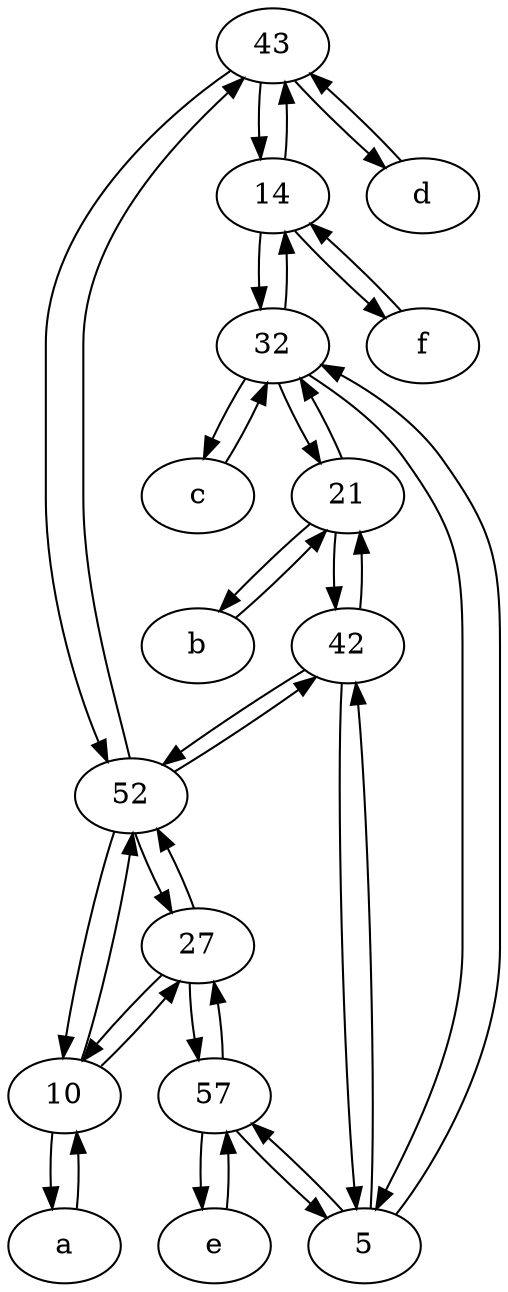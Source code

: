 digraph  {
	43;
	14;
	57;
	10;
	a [pos="40,10!"];
	52;
	32;
	27;
	b [pos="50,20!"];
	5;
	e [pos="30,50!"];
	42;
	d [pos="20,30!"];
	c [pos="20,10!"];
	f [pos="15,45!"];
	21;
	32 -> c;
	27 -> 10;
	21 -> 42;
	52 -> 43;
	42 -> 5;
	52 -> 27;
	32 -> 21;
	14 -> f;
	42 -> 52;
	52 -> 42;
	14 -> 43;
	5 -> 32;
	e -> 57;
	10 -> 52;
	d -> 43;
	43 -> 52;
	5 -> 42;
	5 -> 57;
	b -> 21;
	27 -> 57;
	43 -> d;
	42 -> 21;
	14 -> 32;
	a -> 10;
	21 -> 32;
	43 -> 14;
	32 -> 5;
	10 -> a;
	32 -> 14;
	57 -> 27;
	f -> 14;
	57 -> e;
	21 -> b;
	27 -> 52;
	57 -> 5;
	10 -> 27;
	c -> 32;
	52 -> 10;

	}